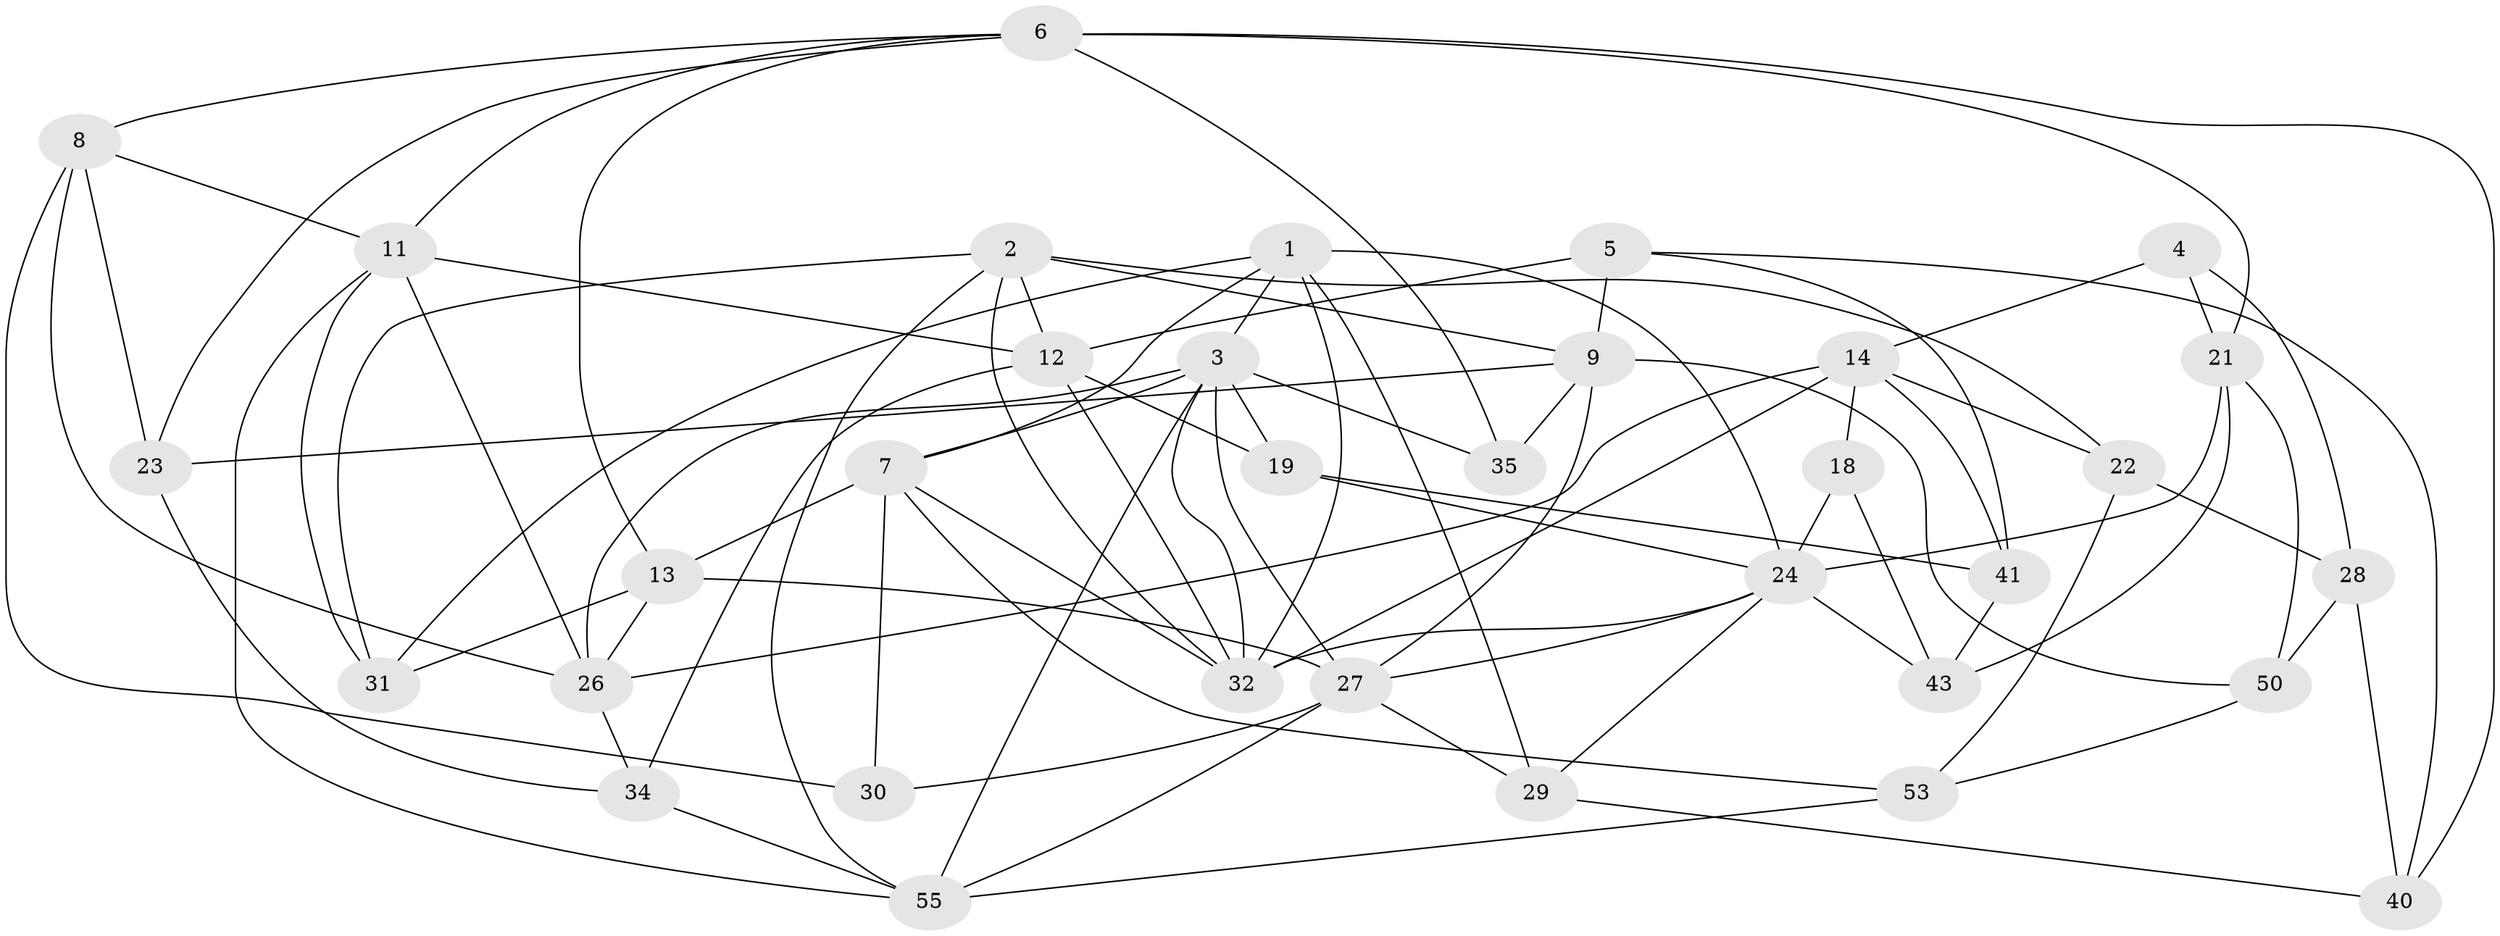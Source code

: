 // original degree distribution, {4: 1.0}
// Generated by graph-tools (version 1.1) at 2025/20/03/04/25 18:20:50]
// undirected, 34 vertices, 85 edges
graph export_dot {
graph [start="1"]
  node [color=gray90,style=filled];
  1 [super="+33"];
  2 [super="+17"];
  3 [super="+25"];
  4;
  5;
  6 [super="+45+48"];
  7 [super="+15"];
  8 [super="+39"];
  9 [super="+10"];
  11 [super="+16"];
  12 [super="+54"];
  13 [super="+20"];
  14 [super="+44"];
  18;
  19;
  21 [super="+46"];
  22;
  23;
  24 [super="+38+49+42"];
  26 [super="+37"];
  27 [super="+36+52"];
  28;
  29;
  30;
  31;
  32 [super="+47+51"];
  34;
  35;
  40;
  41;
  43;
  50;
  53;
  55 [super="+56"];
  1 -- 32;
  1 -- 31;
  1 -- 29;
  1 -- 7;
  1 -- 24;
  1 -- 3;
  2 -- 55;
  2 -- 22;
  2 -- 12;
  2 -- 9;
  2 -- 31;
  2 -- 32;
  3 -- 26;
  3 -- 19;
  3 -- 27;
  3 -- 32;
  3 -- 35;
  3 -- 55;
  3 -- 7;
  4 -- 21 [weight=2];
  4 -- 28;
  4 -- 14;
  5 -- 41;
  5 -- 40;
  5 -- 12;
  5 -- 9;
  6 -- 35 [weight=2];
  6 -- 11;
  6 -- 13;
  6 -- 40;
  6 -- 23;
  6 -- 8;
  6 -- 21;
  7 -- 32;
  7 -- 53;
  7 -- 13;
  7 -- 30;
  8 -- 23;
  8 -- 30 [weight=2];
  8 -- 26;
  8 -- 11;
  9 -- 50;
  9 -- 27;
  9 -- 35;
  9 -- 23;
  11 -- 31;
  11 -- 26;
  11 -- 55;
  11 -- 12;
  12 -- 19;
  12 -- 34;
  12 -- 32;
  13 -- 26;
  13 -- 27 [weight=2];
  13 -- 31;
  14 -- 41;
  14 -- 22;
  14 -- 32;
  14 -- 18;
  14 -- 26;
  18 -- 43;
  18 -- 24 [weight=2];
  19 -- 41;
  19 -- 24;
  21 -- 50;
  21 -- 43;
  21 -- 24;
  22 -- 28;
  22 -- 53;
  23 -- 34;
  24 -- 43;
  24 -- 29;
  24 -- 32 [weight=2];
  24 -- 27;
  26 -- 34;
  27 -- 29;
  27 -- 30;
  27 -- 55;
  28 -- 50;
  28 -- 40;
  29 -- 40;
  34 -- 55;
  41 -- 43;
  50 -- 53;
  53 -- 55;
}
